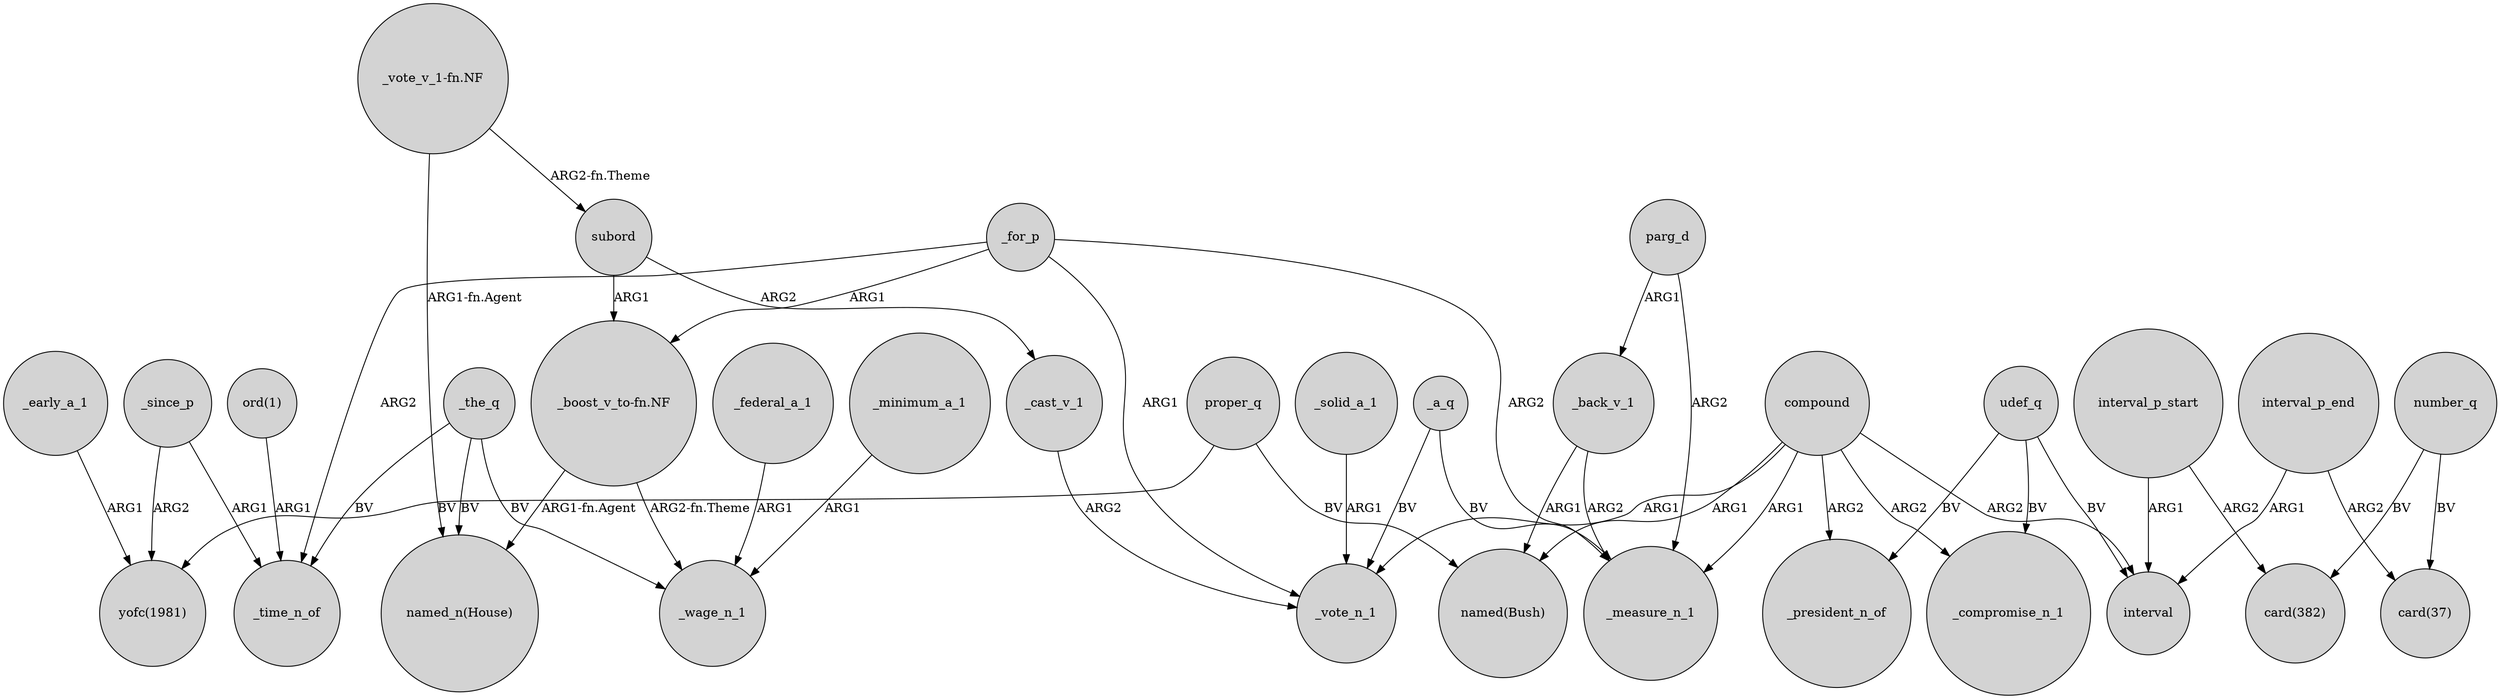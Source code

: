 digraph {
	node [shape=circle style=filled]
	_back_v_1 -> "named(Bush)" [label=ARG1]
	_since_p -> _time_n_of [label=ARG1]
	_the_q -> _wage_n_1 [label=BV]
	_for_p -> "_boost_v_to-fn.NF" [label=ARG1]
	_cast_v_1 -> _vote_n_1 [label=ARG2]
	compound -> _president_n_of [label=ARG2]
	_back_v_1 -> _measure_n_1 [label=ARG2]
	_since_p -> "yofc(1981)" [label=ARG2]
	_federal_a_1 -> _wage_n_1 [label=ARG1]
	_minimum_a_1 -> _wage_n_1 [label=ARG1]
	"_boost_v_to-fn.NF" -> "named_n(House)" [label="ARG1-fn.Agent"]
	compound -> _compromise_n_1 [label=ARG2]
	interval_p_start -> "card(382)" [label=ARG2]
	udef_q -> interval [label=BV]
	_for_p -> _time_n_of [label=ARG2]
	number_q -> "card(37)" [label=BV]
	_the_q -> "named_n(House)" [label=BV]
	_solid_a_1 -> _vote_n_1 [label=ARG1]
	interval_p_end -> "card(37)" [label=ARG2]
	compound -> _measure_n_1 [label=ARG1]
	number_q -> "card(382)" [label=BV]
	_a_q -> _measure_n_1 [label=BV]
	_the_q -> _time_n_of [label=BV]
	interval_p_start -> interval [label=ARG1]
	udef_q -> _president_n_of [label=BV]
	compound -> interval [label=ARG2]
	"_vote_v_1-fn.NF" -> subord [label="ARG2-fn.Theme"]
	_for_p -> _vote_n_1 [label=ARG1]
	subord -> "_boost_v_to-fn.NF" [label=ARG1]
	proper_q -> "named(Bush)" [label=BV]
	parg_d -> _back_v_1 [label=ARG1]
	_a_q -> _vote_n_1 [label=BV]
	subord -> _cast_v_1 [label=ARG2]
	proper_q -> "yofc(1981)" [label=BV]
	interval_p_end -> interval [label=ARG1]
	udef_q -> _compromise_n_1 [label=BV]
	parg_d -> _measure_n_1 [label=ARG2]
	"_vote_v_1-fn.NF" -> "named_n(House)" [label="ARG1-fn.Agent"]
	"_boost_v_to-fn.NF" -> _wage_n_1 [label="ARG2-fn.Theme"]
	compound -> _vote_n_1 [label=ARG1]
	_for_p -> _measure_n_1 [label=ARG2]
	"ord(1)" -> _time_n_of [label=ARG1]
	compound -> "named(Bush)" [label=ARG1]
	_early_a_1 -> "yofc(1981)" [label=ARG1]
}
